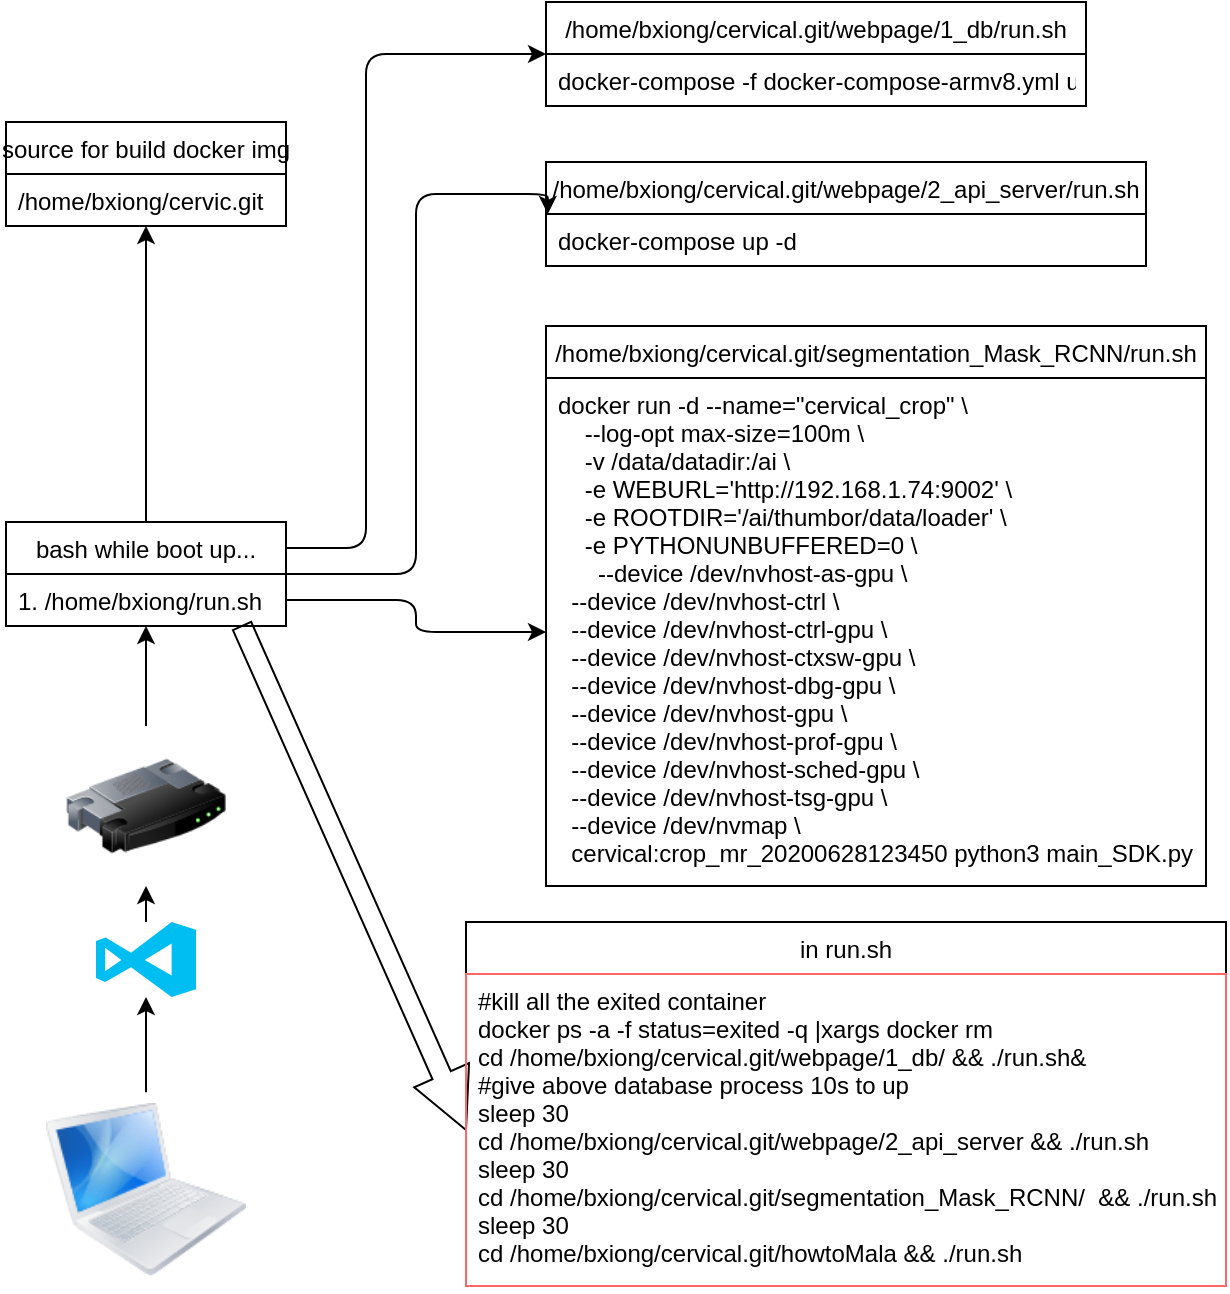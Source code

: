 <mxfile>
    <diagram id="E7ANiKeQiK63f9gDNoph" name="Page-1">
        <mxGraphModel dx="752" dy="652" grid="1" gridSize="10" guides="1" tooltips="1" connect="1" arrows="1" fold="1" page="1" pageScale="1" pageWidth="850" pageHeight="1100" math="0" shadow="0">
            <root>
                <mxCell id="0"/>
                <mxCell id="1" parent="0"/>
                <mxCell id="7" value="" style="edgeStyle=none;html=1;" parent="1" source="2" target="4" edge="1">
                    <mxGeometry relative="1" as="geometry"/>
                </mxCell>
                <mxCell id="2" value="" style="image;html=1;image=img/lib/clip_art/computers/MacBook_128x128.png" parent="1" vertex="1">
                    <mxGeometry x="170" y="575.13" width="100" height="96.87" as="geometry"/>
                </mxCell>
                <mxCell id="6" value="" style="edgeStyle=none;html=1;" parent="1" source="4" target="5" edge="1">
                    <mxGeometry relative="1" as="geometry"/>
                </mxCell>
                <mxCell id="4" value="" style="verticalLabelPosition=bottom;html=1;verticalAlign=top;align=center;strokeColor=none;fillColor=#00BEF2;shape=mxgraph.azure.visual_studio_online;" parent="1" vertex="1">
                    <mxGeometry x="195" y="490" width="50" height="37.5" as="geometry"/>
                </mxCell>
                <mxCell id="28" value="" style="edgeStyle=none;html=1;" edge="1" parent="1" source="5" target="10">
                    <mxGeometry relative="1" as="geometry"/>
                </mxCell>
                <mxCell id="5" value="" style="image;html=1;image=img/lib/clip_art/networking/Router_128x128.png" parent="1" vertex="1">
                    <mxGeometry x="180" y="392" width="80" height="80" as="geometry"/>
                </mxCell>
                <mxCell id="29" value="" style="edgeStyle=none;html=1;" edge="1" parent="1" source="9" target="20">
                    <mxGeometry relative="1" as="geometry"/>
                </mxCell>
                <mxCell id="39" style="edgeStyle=orthogonalEdgeStyle;shape=arrow;html=1;exitX=0.843;exitY=1;exitDx=0;exitDy=0;elbow=vertical;exitPerimeter=0;" edge="1" parent="1" source="10" target="17">
                    <mxGeometry relative="1" as="geometry"/>
                </mxCell>
                <mxCell id="41" style="edgeStyle=orthogonalEdgeStyle;html=1;exitX=1;exitY=0.5;exitDx=0;exitDy=0;elbow=vertical;" edge="1" parent="1" source="10" target="23">
                    <mxGeometry relative="1" as="geometry"/>
                </mxCell>
                <mxCell id="42" style="edgeStyle=orthogonalEdgeStyle;html=1;exitX=1;exitY=0.5;exitDx=0;exitDy=0;entryX=0.003;entryY=0;entryDx=0;entryDy=0;entryPerimeter=0;elbow=vertical;" edge="1" parent="1" source="9" target="25">
                    <mxGeometry relative="1" as="geometry"/>
                </mxCell>
                <mxCell id="43" style="edgeStyle=orthogonalEdgeStyle;html=1;exitX=1;exitY=0.25;exitDx=0;exitDy=0;entryX=0;entryY=0.5;entryDx=0;entryDy=0;elbow=vertical;" edge="1" parent="1" source="9" target="26">
                    <mxGeometry relative="1" as="geometry">
                        <Array as="points">
                            <mxPoint x="330" y="303"/>
                            <mxPoint x="330" y="56"/>
                        </Array>
                    </mxGeometry>
                </mxCell>
                <mxCell id="9" value="bash while boot up..." style="swimlane;fontStyle=0;childLayout=stackLayout;horizontal=1;startSize=26;fillColor=none;horizontalStack=0;resizeParent=1;resizeParentMax=0;resizeLast=0;collapsible=1;marginBottom=0;" parent="1" vertex="1">
                    <mxGeometry x="150" y="290" width="140" height="52" as="geometry"/>
                </mxCell>
                <mxCell id="10" value="1. /home/bxiong/run.sh" style="text;strokeColor=none;fillColor=none;align=left;verticalAlign=top;spacingLeft=4;spacingRight=4;overflow=hidden;rotatable=0;points=[[0,0.5],[1,0.5]];portConstraint=eastwest;" parent="9" vertex="1">
                    <mxGeometry y="26" width="140" height="26" as="geometry"/>
                </mxCell>
                <mxCell id="16" value="in run.sh" style="swimlane;fontStyle=0;childLayout=stackLayout;horizontal=1;startSize=26;fillColor=none;horizontalStack=0;resizeParent=1;resizeParentMax=0;resizeLast=0;collapsible=1;marginBottom=0;" parent="1" vertex="1">
                    <mxGeometry x="380" y="490" width="380" height="182" as="geometry"/>
                </mxCell>
                <mxCell id="17" value="#kill all the exited container&#10;docker ps -a -f status=exited -q |xargs docker rm&#10;cd /home/bxiong/cervical.git/webpage/1_db/ &amp;&amp; ./run.sh&amp;&#10;#give above database process 10s to up&#10;sleep 30&#10;cd /home/bxiong/cervical.git/webpage/2_api_server &amp;&amp; ./run.sh&#10;sleep 30&#10;cd /home/bxiong/cervical.git/segmentation_Mask_RCNN/  &amp;&amp; ./run.sh&#10;sleep 30&#10;cd /home/bxiong/cervical.git/howtoMala &amp;&amp; ./run.sh" style="text;strokeColor=#FF6666;fillColor=none;align=left;verticalAlign=top;spacingLeft=4;spacingRight=4;overflow=hidden;rotatable=0;points=[[0,0.5],[1,0.5]];portConstraint=eastwest;" parent="16" vertex="1">
                    <mxGeometry y="26" width="380" height="156" as="geometry"/>
                </mxCell>
                <mxCell id="19" value="source for build docker img" style="swimlane;fontStyle=0;childLayout=stackLayout;horizontal=1;startSize=26;fillColor=none;horizontalStack=0;resizeParent=1;resizeParentMax=0;resizeLast=0;collapsible=1;marginBottom=0;" vertex="1" parent="1">
                    <mxGeometry x="150" y="90" width="140" height="52" as="geometry"/>
                </mxCell>
                <mxCell id="20" value="/home/bxiong/cervic.git" style="text;strokeColor=none;fillColor=none;align=left;verticalAlign=top;spacingLeft=4;spacingRight=4;overflow=hidden;rotatable=0;points=[[0,0.5],[1,0.5]];portConstraint=eastwest;" vertex="1" parent="19">
                    <mxGeometry y="26" width="140" height="26" as="geometry"/>
                </mxCell>
                <mxCell id="22" value="/home/bxiong/cervical.git/segmentation_Mask_RCNN/run.sh" style="swimlane;fontStyle=0;childLayout=stackLayout;horizontal=1;startSize=26;fillColor=none;horizontalStack=0;resizeParent=1;resizeParentMax=0;resizeLast=0;collapsible=1;marginBottom=0;" vertex="1" parent="1">
                    <mxGeometry x="420" y="192" width="330" height="280" as="geometry"/>
                </mxCell>
                <mxCell id="23" value="docker run -d --name=&quot;cervical_crop&quot; \&#10;    --log-opt max-size=100m \&#10;    -v /data/datadir:/ai \&#10;    -e WEBURL='http://192.168.1.74:9002' \&#10;    -e ROOTDIR='/ai/thumbor/data/loader' \&#10;    -e PYTHONUNBUFFERED=0 \&#10;      --device /dev/nvhost-as-gpu \&#10;  --device /dev/nvhost-ctrl \&#10;  --device /dev/nvhost-ctrl-gpu \&#10;  --device /dev/nvhost-ctxsw-gpu \&#10;  --device /dev/nvhost-dbg-gpu \&#10;  --device /dev/nvhost-gpu \&#10;  --device /dev/nvhost-prof-gpu \&#10;  --device /dev/nvhost-sched-gpu \&#10;  --device /dev/nvhost-tsg-gpu \&#10;  --device /dev/nvmap \&#10;  cervical:crop_mr_20200628123450 python3 main_SDK.py" style="text;strokeColor=none;fillColor=none;align=left;verticalAlign=top;spacingLeft=4;spacingRight=4;overflow=hidden;rotatable=0;points=[[0,0.5],[1,0.5]];portConstraint=eastwest;" vertex="1" parent="22">
                    <mxGeometry y="26" width="330" height="254" as="geometry"/>
                </mxCell>
                <mxCell id="24" value="/home/bxiong/cervical.git/webpage/2_api_server/run.sh" style="swimlane;fontStyle=0;childLayout=stackLayout;horizontal=1;startSize=26;fillColor=none;horizontalStack=0;resizeParent=1;resizeParentMax=0;resizeLast=0;collapsible=1;marginBottom=0;" vertex="1" parent="1">
                    <mxGeometry x="420" y="110" width="300" height="52" as="geometry"/>
                </mxCell>
                <mxCell id="25" value="docker-compose up -d&#10;" style="text;strokeColor=none;fillColor=none;align=left;verticalAlign=top;spacingLeft=4;spacingRight=4;overflow=hidden;rotatable=0;points=[[0,0.5],[1,0.5]];portConstraint=eastwest;" vertex="1" parent="24">
                    <mxGeometry y="26" width="300" height="26" as="geometry"/>
                </mxCell>
                <mxCell id="26" value="/home/bxiong/cervical.git/webpage/1_db/run.sh" style="swimlane;fontStyle=0;childLayout=stackLayout;horizontal=1;startSize=26;fillColor=none;horizontalStack=0;resizeParent=1;resizeParentMax=0;resizeLast=0;collapsible=1;marginBottom=0;" vertex="1" parent="1">
                    <mxGeometry x="420" y="30" width="270" height="52" as="geometry"/>
                </mxCell>
                <mxCell id="27" value="docker-compose -f docker-compose-armv8.yml up " style="text;strokeColor=none;fillColor=none;align=left;verticalAlign=top;spacingLeft=4;spacingRight=4;overflow=hidden;rotatable=0;points=[[0,0.5],[1,0.5]];portConstraint=eastwest;" vertex="1" parent="26">
                    <mxGeometry y="26" width="270" height="26" as="geometry"/>
                </mxCell>
            </root>
        </mxGraphModel>
    </diagram>
</mxfile>
